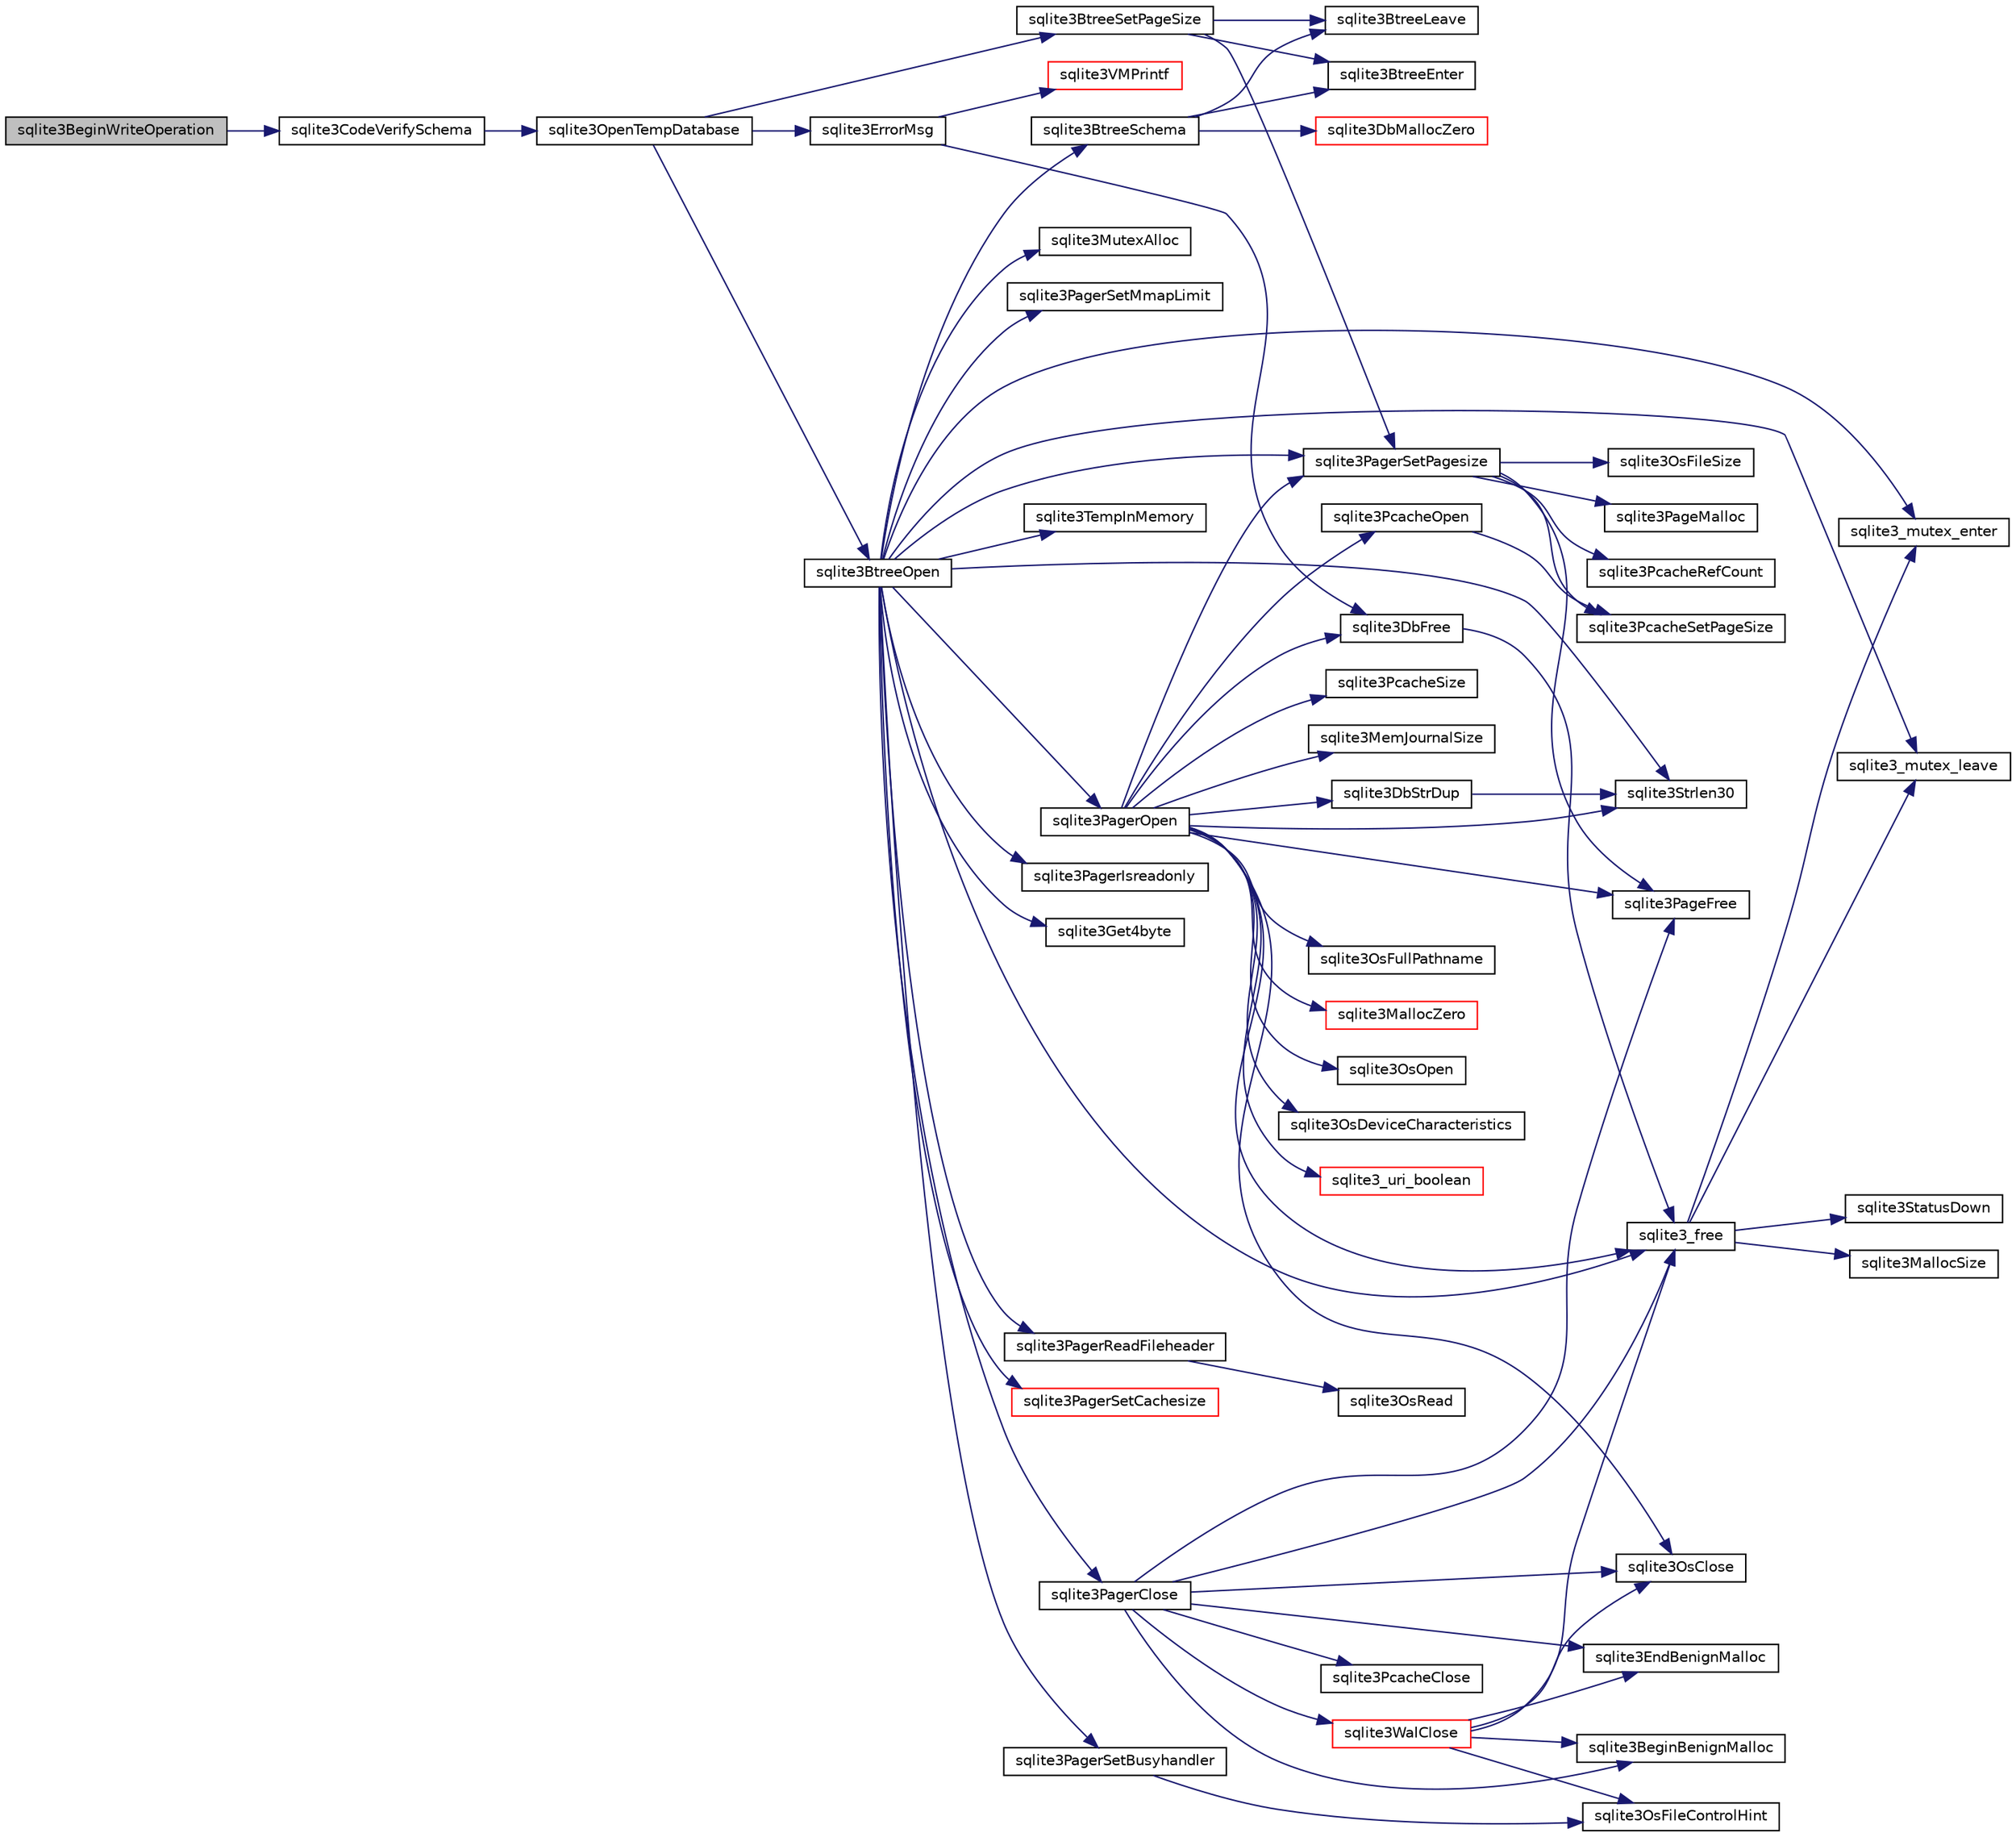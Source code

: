 digraph "sqlite3BeginWriteOperation"
{
  edge [fontname="Helvetica",fontsize="10",labelfontname="Helvetica",labelfontsize="10"];
  node [fontname="Helvetica",fontsize="10",shape=record];
  rankdir="LR";
  Node1 [label="sqlite3BeginWriteOperation",height=0.2,width=0.4,color="black", fillcolor="grey75", style="filled", fontcolor="black"];
  Node1 -> Node2 [color="midnightblue",fontsize="10",style="solid",fontname="Helvetica"];
  Node2 [label="sqlite3CodeVerifySchema",height=0.2,width=0.4,color="black", fillcolor="white", style="filled",URL="$sqlite3_8c.html#ad9d8708d96f8416ec59ebf41c57000f9"];
  Node2 -> Node3 [color="midnightblue",fontsize="10",style="solid",fontname="Helvetica"];
  Node3 [label="sqlite3OpenTempDatabase",height=0.2,width=0.4,color="black", fillcolor="white", style="filled",URL="$sqlite3_8c.html#aaf3088380b731428b72d3b5777f93755"];
  Node3 -> Node4 [color="midnightblue",fontsize="10",style="solid",fontname="Helvetica"];
  Node4 [label="sqlite3BtreeOpen",height=0.2,width=0.4,color="black", fillcolor="white", style="filled",URL="$sqlite3_8c.html#a13dcb44dc34af6ce9d38de9c5aa975f9"];
  Node4 -> Node5 [color="midnightblue",fontsize="10",style="solid",fontname="Helvetica"];
  Node5 [label="sqlite3TempInMemory",height=0.2,width=0.4,color="black", fillcolor="white", style="filled",URL="$sqlite3_8c.html#a458449cdb4a6ca29650deb8af285a511"];
  Node4 -> Node6 [color="midnightblue",fontsize="10",style="solid",fontname="Helvetica"];
  Node6 [label="sqlite3Strlen30",height=0.2,width=0.4,color="black", fillcolor="white", style="filled",URL="$sqlite3_8c.html#a3dcd80ba41f1a308193dee74857b62a7"];
  Node4 -> Node7 [color="midnightblue",fontsize="10",style="solid",fontname="Helvetica"];
  Node7 [label="sqlite3_free",height=0.2,width=0.4,color="black", fillcolor="white", style="filled",URL="$sqlite3_8c.html#aced35e2ed62edd9c721ade882d508123"];
  Node7 -> Node8 [color="midnightblue",fontsize="10",style="solid",fontname="Helvetica"];
  Node8 [label="sqlite3_mutex_enter",height=0.2,width=0.4,color="black", fillcolor="white", style="filled",URL="$sqlite3_8c.html#af5a0a035d6f2e625f7fa5339365e8970"];
  Node7 -> Node9 [color="midnightblue",fontsize="10",style="solid",fontname="Helvetica"];
  Node9 [label="sqlite3_mutex_leave",height=0.2,width=0.4,color="black", fillcolor="white", style="filled",URL="$sqlite3_8c.html#a7ebfb82d85f10ee7a80ea8d7ff155c65"];
  Node7 -> Node10 [color="midnightblue",fontsize="10",style="solid",fontname="Helvetica"];
  Node10 [label="sqlite3MallocSize",height=0.2,width=0.4,color="black", fillcolor="white", style="filled",URL="$sqlite3_8c.html#acf5d2a5f35270bafb050bd2def576955"];
  Node7 -> Node11 [color="midnightblue",fontsize="10",style="solid",fontname="Helvetica"];
  Node11 [label="sqlite3StatusDown",height=0.2,width=0.4,color="black", fillcolor="white", style="filled",URL="$sqlite3_8c.html#a3388b10ce0b0a4fc95dfb85ccdb904c1"];
  Node4 -> Node12 [color="midnightblue",fontsize="10",style="solid",fontname="Helvetica"];
  Node12 [label="sqlite3MutexAlloc",height=0.2,width=0.4,color="black", fillcolor="white", style="filled",URL="$sqlite3_8c.html#a0e3f432ee581f6876b590e7ad7e84e19"];
  Node4 -> Node8 [color="midnightblue",fontsize="10",style="solid",fontname="Helvetica"];
  Node4 -> Node9 [color="midnightblue",fontsize="10",style="solid",fontname="Helvetica"];
  Node4 -> Node13 [color="midnightblue",fontsize="10",style="solid",fontname="Helvetica"];
  Node13 [label="sqlite3PagerOpen",height=0.2,width=0.4,color="black", fillcolor="white", style="filled",URL="$sqlite3_8c.html#a5b4a74e8a1754922c482b7af19b30611"];
  Node13 -> Node14 [color="midnightblue",fontsize="10",style="solid",fontname="Helvetica"];
  Node14 [label="sqlite3PcacheSize",height=0.2,width=0.4,color="black", fillcolor="white", style="filled",URL="$sqlite3_8c.html#abd3ccb97700f81bf482c44b66fb00cdb"];
  Node13 -> Node15 [color="midnightblue",fontsize="10",style="solid",fontname="Helvetica"];
  Node15 [label="sqlite3MemJournalSize",height=0.2,width=0.4,color="black", fillcolor="white", style="filled",URL="$sqlite3_8c.html#a467faa8c56423e1d71f1edcdf788ea01"];
  Node13 -> Node16 [color="midnightblue",fontsize="10",style="solid",fontname="Helvetica"];
  Node16 [label="sqlite3DbStrDup",height=0.2,width=0.4,color="black", fillcolor="white", style="filled",URL="$sqlite3_8c.html#a0ec4772ee6de7316ecd1e6cabb1beeef"];
  Node16 -> Node6 [color="midnightblue",fontsize="10",style="solid",fontname="Helvetica"];
  Node13 -> Node6 [color="midnightblue",fontsize="10",style="solid",fontname="Helvetica"];
  Node13 -> Node17 [color="midnightblue",fontsize="10",style="solid",fontname="Helvetica"];
  Node17 [label="sqlite3OsFullPathname",height=0.2,width=0.4,color="black", fillcolor="white", style="filled",URL="$sqlite3_8c.html#a0456d8c8b3e7990b6e1c4ea93b9a8c17"];
  Node13 -> Node18 [color="midnightblue",fontsize="10",style="solid",fontname="Helvetica"];
  Node18 [label="sqlite3DbFree",height=0.2,width=0.4,color="black", fillcolor="white", style="filled",URL="$sqlite3_8c.html#ac70ab821a6607b4a1b909582dc37a069"];
  Node18 -> Node7 [color="midnightblue",fontsize="10",style="solid",fontname="Helvetica"];
  Node13 -> Node19 [color="midnightblue",fontsize="10",style="solid",fontname="Helvetica"];
  Node19 [label="sqlite3MallocZero",height=0.2,width=0.4,color="red", fillcolor="white", style="filled",URL="$sqlite3_8c.html#ab3e07a30b9b5471f9f5e8f9cb7229934"];
  Node13 -> Node20 [color="midnightblue",fontsize="10",style="solid",fontname="Helvetica"];
  Node20 [label="sqlite3OsOpen",height=0.2,width=0.4,color="black", fillcolor="white", style="filled",URL="$sqlite3_8c.html#a12a1f3451e28f9cecd19cf0bb4f8f416"];
  Node13 -> Node21 [color="midnightblue",fontsize="10",style="solid",fontname="Helvetica"];
  Node21 [label="sqlite3OsDeviceCharacteristics",height=0.2,width=0.4,color="black", fillcolor="white", style="filled",URL="$sqlite3_8c.html#a251e030ce1bd2e552bc2dd66b1ac36d0"];
  Node13 -> Node22 [color="midnightblue",fontsize="10",style="solid",fontname="Helvetica"];
  Node22 [label="sqlite3_uri_boolean",height=0.2,width=0.4,color="red", fillcolor="white", style="filled",URL="$sqlite3_8c.html#a8fdd8bca5d3e7dea101a4ca804b4f1f7"];
  Node13 -> Node23 [color="midnightblue",fontsize="10",style="solid",fontname="Helvetica"];
  Node23 [label="sqlite3PagerSetPagesize",height=0.2,width=0.4,color="black", fillcolor="white", style="filled",URL="$sqlite3_8c.html#ab668348d5dcc0382c247c74b6358f16e"];
  Node23 -> Node24 [color="midnightblue",fontsize="10",style="solid",fontname="Helvetica"];
  Node24 [label="sqlite3PcacheRefCount",height=0.2,width=0.4,color="black", fillcolor="white", style="filled",URL="$sqlite3_8c.html#adee2536d23ec9628e0883ccab03b3429"];
  Node23 -> Node25 [color="midnightblue",fontsize="10",style="solid",fontname="Helvetica"];
  Node25 [label="sqlite3OsFileSize",height=0.2,width=0.4,color="black", fillcolor="white", style="filled",URL="$sqlite3_8c.html#a395914ef2826de6ed70e92b5d02887de"];
  Node23 -> Node26 [color="midnightblue",fontsize="10",style="solid",fontname="Helvetica"];
  Node26 [label="sqlite3PageMalloc",height=0.2,width=0.4,color="black", fillcolor="white", style="filled",URL="$sqlite3_8c.html#af05f296695d164316d4666a76d07f1f0"];
  Node23 -> Node27 [color="midnightblue",fontsize="10",style="solid",fontname="Helvetica"];
  Node27 [label="sqlite3PcacheSetPageSize",height=0.2,width=0.4,color="black", fillcolor="white", style="filled",URL="$sqlite3_8c.html#aa8f59bcc736613514103517d86dd4b28"];
  Node23 -> Node28 [color="midnightblue",fontsize="10",style="solid",fontname="Helvetica"];
  Node28 [label="sqlite3PageFree",height=0.2,width=0.4,color="black", fillcolor="white", style="filled",URL="$sqlite3_8c.html#a7c85b1d9d633386e0ecb5d56594fe03f"];
  Node13 -> Node29 [color="midnightblue",fontsize="10",style="solid",fontname="Helvetica"];
  Node29 [label="sqlite3PcacheOpen",height=0.2,width=0.4,color="black", fillcolor="white", style="filled",URL="$sqlite3_8c.html#ac00b78fcdee2f240e2f1ca2a3d063b24"];
  Node29 -> Node27 [color="midnightblue",fontsize="10",style="solid",fontname="Helvetica"];
  Node13 -> Node30 [color="midnightblue",fontsize="10",style="solid",fontname="Helvetica"];
  Node30 [label="sqlite3OsClose",height=0.2,width=0.4,color="black", fillcolor="white", style="filled",URL="$sqlite3_8c.html#aa5f0aeb27273a57c0523deaf48997533"];
  Node13 -> Node28 [color="midnightblue",fontsize="10",style="solid",fontname="Helvetica"];
  Node13 -> Node7 [color="midnightblue",fontsize="10",style="solid",fontname="Helvetica"];
  Node4 -> Node31 [color="midnightblue",fontsize="10",style="solid",fontname="Helvetica"];
  Node31 [label="sqlite3PagerSetMmapLimit",height=0.2,width=0.4,color="black", fillcolor="white", style="filled",URL="$sqlite3_8c.html#aa5bd62da47024a18682829ab4527e9a8"];
  Node4 -> Node32 [color="midnightblue",fontsize="10",style="solid",fontname="Helvetica"];
  Node32 [label="sqlite3PagerReadFileheader",height=0.2,width=0.4,color="black", fillcolor="white", style="filled",URL="$sqlite3_8c.html#a7f5d7106f696229a68737d16b4046b3a"];
  Node32 -> Node33 [color="midnightblue",fontsize="10",style="solid",fontname="Helvetica"];
  Node33 [label="sqlite3OsRead",height=0.2,width=0.4,color="black", fillcolor="white", style="filled",URL="$sqlite3_8c.html#a98ef6b5ed82299d2efc0b5f9e41c877d"];
  Node4 -> Node34 [color="midnightblue",fontsize="10",style="solid",fontname="Helvetica"];
  Node34 [label="sqlite3PagerSetBusyhandler",height=0.2,width=0.4,color="black", fillcolor="white", style="filled",URL="$sqlite3_8c.html#a24076fb4f14e547a630f83f25ff37852"];
  Node34 -> Node35 [color="midnightblue",fontsize="10",style="solid",fontname="Helvetica"];
  Node35 [label="sqlite3OsFileControlHint",height=0.2,width=0.4,color="black", fillcolor="white", style="filled",URL="$sqlite3_8c.html#a63d0693fc056b088572daedace58e82f"];
  Node4 -> Node36 [color="midnightblue",fontsize="10",style="solid",fontname="Helvetica"];
  Node36 [label="sqlite3PagerIsreadonly",height=0.2,width=0.4,color="black", fillcolor="white", style="filled",URL="$sqlite3_8c.html#a7e85868aa17dab7125bbcba29c76f708"];
  Node4 -> Node37 [color="midnightblue",fontsize="10",style="solid",fontname="Helvetica"];
  Node37 [label="sqlite3Get4byte",height=0.2,width=0.4,color="black", fillcolor="white", style="filled",URL="$sqlite3_8c.html#a2924627e99ca211030e954405a10f5e8"];
  Node4 -> Node23 [color="midnightblue",fontsize="10",style="solid",fontname="Helvetica"];
  Node4 -> Node38 [color="midnightblue",fontsize="10",style="solid",fontname="Helvetica"];
  Node38 [label="sqlite3PagerClose",height=0.2,width=0.4,color="black", fillcolor="white", style="filled",URL="$sqlite3_8c.html#af94b1f96b60689fd09422cce2c85f53f"];
  Node38 -> Node39 [color="midnightblue",fontsize="10",style="solid",fontname="Helvetica"];
  Node39 [label="sqlite3BeginBenignMalloc",height=0.2,width=0.4,color="black", fillcolor="white", style="filled",URL="$sqlite3_8c.html#a3344c0e2b1b6df701a1cb326602fac14"];
  Node38 -> Node40 [color="midnightblue",fontsize="10",style="solid",fontname="Helvetica"];
  Node40 [label="sqlite3WalClose",height=0.2,width=0.4,color="red", fillcolor="white", style="filled",URL="$sqlite3_8c.html#abfd7d36ec6ea41ecb2717dd4c6b0571e"];
  Node40 -> Node35 [color="midnightblue",fontsize="10",style="solid",fontname="Helvetica"];
  Node40 -> Node30 [color="midnightblue",fontsize="10",style="solid",fontname="Helvetica"];
  Node40 -> Node39 [color="midnightblue",fontsize="10",style="solid",fontname="Helvetica"];
  Node40 -> Node41 [color="midnightblue",fontsize="10",style="solid",fontname="Helvetica"];
  Node41 [label="sqlite3EndBenignMalloc",height=0.2,width=0.4,color="black", fillcolor="white", style="filled",URL="$sqlite3_8c.html#a4582127cc64d483dc66c7acf9d8d8fbb"];
  Node40 -> Node7 [color="midnightblue",fontsize="10",style="solid",fontname="Helvetica"];
  Node38 -> Node41 [color="midnightblue",fontsize="10",style="solid",fontname="Helvetica"];
  Node38 -> Node30 [color="midnightblue",fontsize="10",style="solid",fontname="Helvetica"];
  Node38 -> Node28 [color="midnightblue",fontsize="10",style="solid",fontname="Helvetica"];
  Node38 -> Node42 [color="midnightblue",fontsize="10",style="solid",fontname="Helvetica"];
  Node42 [label="sqlite3PcacheClose",height=0.2,width=0.4,color="black", fillcolor="white", style="filled",URL="$sqlite3_8c.html#ace10c87a0d89eb20a5acddf2f7d6c230"];
  Node38 -> Node7 [color="midnightblue",fontsize="10",style="solid",fontname="Helvetica"];
  Node4 -> Node43 [color="midnightblue",fontsize="10",style="solid",fontname="Helvetica"];
  Node43 [label="sqlite3BtreeSchema",height=0.2,width=0.4,color="black", fillcolor="white", style="filled",URL="$sqlite3_8c.html#af5345180c083a3a4b3d5ebb11986ea4a"];
  Node43 -> Node44 [color="midnightblue",fontsize="10",style="solid",fontname="Helvetica"];
  Node44 [label="sqlite3BtreeEnter",height=0.2,width=0.4,color="black", fillcolor="white", style="filled",URL="$sqlite3_8c.html#afa05d700ca373993fe6b0525b867feff"];
  Node43 -> Node45 [color="midnightblue",fontsize="10",style="solid",fontname="Helvetica"];
  Node45 [label="sqlite3DbMallocZero",height=0.2,width=0.4,color="red", fillcolor="white", style="filled",URL="$sqlite3_8c.html#a49cfebac9d6067a03442c92af73f33e4"];
  Node43 -> Node46 [color="midnightblue",fontsize="10",style="solid",fontname="Helvetica"];
  Node46 [label="sqlite3BtreeLeave",height=0.2,width=0.4,color="black", fillcolor="white", style="filled",URL="$sqlite3_8c.html#a460e4f89d1aeef4b4d334cfe8165da89"];
  Node4 -> Node47 [color="midnightblue",fontsize="10",style="solid",fontname="Helvetica"];
  Node47 [label="sqlite3PagerSetCachesize",height=0.2,width=0.4,color="red", fillcolor="white", style="filled",URL="$sqlite3_8c.html#a0c65ddf2e31ecae395a51f4cdb3ce7bb"];
  Node3 -> Node48 [color="midnightblue",fontsize="10",style="solid",fontname="Helvetica"];
  Node48 [label="sqlite3ErrorMsg",height=0.2,width=0.4,color="black", fillcolor="white", style="filled",URL="$sqlite3_8c.html#aee2798e173651adae0f9c85469f3457d"];
  Node48 -> Node49 [color="midnightblue",fontsize="10",style="solid",fontname="Helvetica"];
  Node49 [label="sqlite3VMPrintf",height=0.2,width=0.4,color="red", fillcolor="white", style="filled",URL="$sqlite3_8c.html#a05535d0982ef06fbc2ee8195ebbae689"];
  Node48 -> Node18 [color="midnightblue",fontsize="10",style="solid",fontname="Helvetica"];
  Node3 -> Node50 [color="midnightblue",fontsize="10",style="solid",fontname="Helvetica"];
  Node50 [label="sqlite3BtreeSetPageSize",height=0.2,width=0.4,color="black", fillcolor="white", style="filled",URL="$sqlite3_8c.html#ad9c65e8377c831a80e0ac1f108c43f3e"];
  Node50 -> Node44 [color="midnightblue",fontsize="10",style="solid",fontname="Helvetica"];
  Node50 -> Node46 [color="midnightblue",fontsize="10",style="solid",fontname="Helvetica"];
  Node50 -> Node23 [color="midnightblue",fontsize="10",style="solid",fontname="Helvetica"];
}
